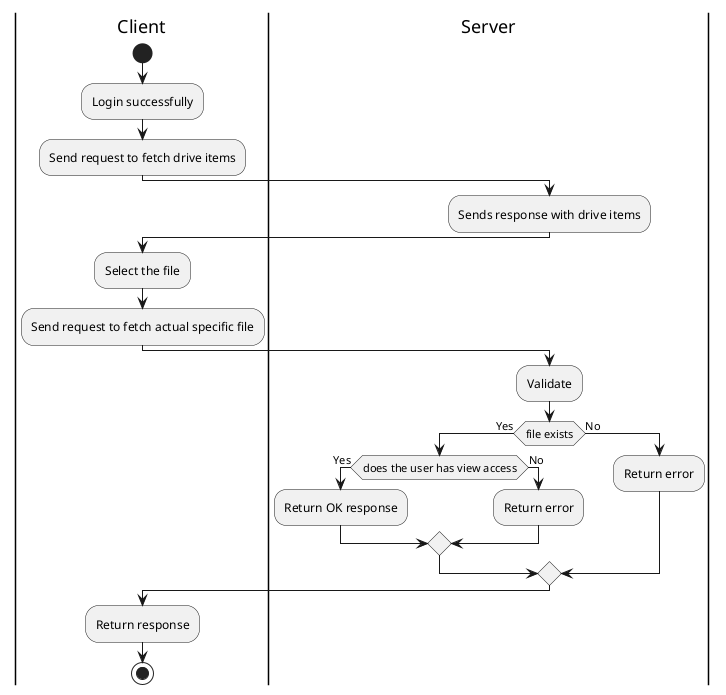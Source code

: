 @startuml
|Client|
start
|Client|
:Login successfully;
:Send request to fetch drive items;
|Server|
:Sends response with drive items;
|Client|
:Select the file;
:Send request to fetch actual specific file;
|Server|
:Validate;
if (file exists) then
 ->Yes;
 if (does the user has view access) then
  ->Yes;
  :Return OK response;
 else
  ->No;
  :Return error;
 endif
else
 -> No;
 :Return error;
endif
|Client|
:Return response;
stop
@enduml
